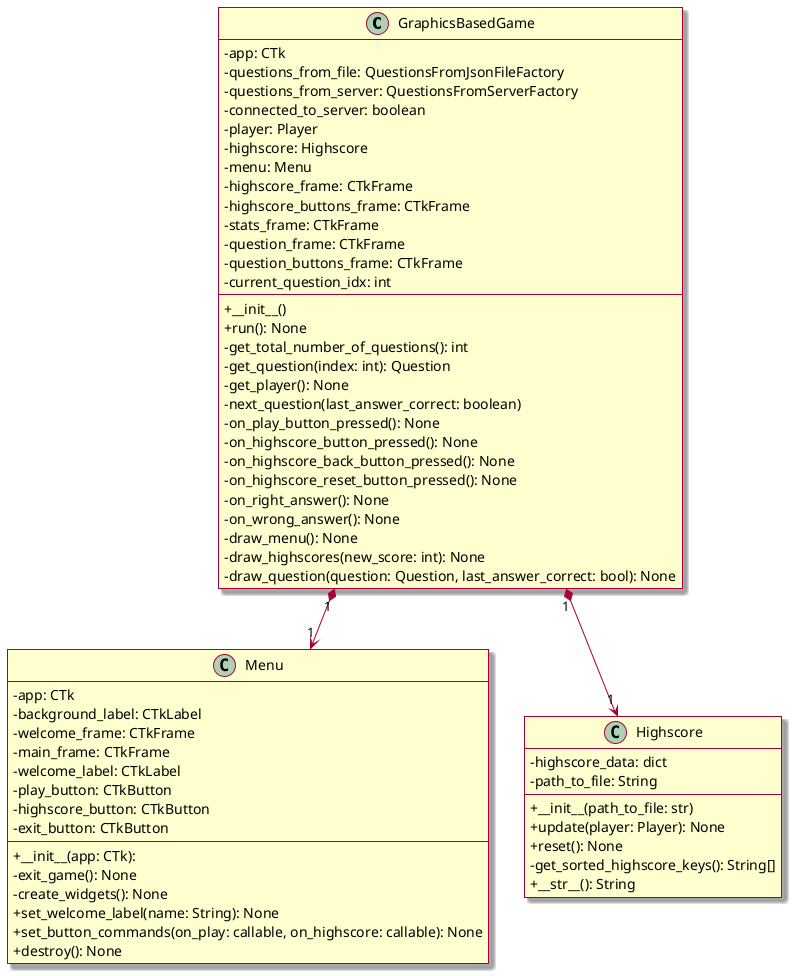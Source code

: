 @startuml
hide empty members
skin rose
skinparam classAttributeIconSize 0

class GraphicsBasedGame {
    - app: CTk
    - questions_from_file: QuestionsFromJsonFileFactory
    - questions_from_server: QuestionsFromServerFactory
    - connected_to_server: boolean
    - player: Player
    - highscore: Highscore
    - menu: Menu
    - highscore_frame: CTkFrame
    - highscore_buttons_frame: CTkFrame
    - stats_frame: CTkFrame
    - question_frame: CTkFrame
    - question_buttons_frame: CTkFrame
    - current_question_idx: int
    + __init__()
    + run(): None
    - get_total_number_of_questions(): int
    - get_question(index: int): Question
    - get_player(): None
    - next_question(last_answer_correct: boolean)
    - on_play_button_pressed(): None
    - on_highscore_button_pressed(): None
    - on_highscore_back_button_pressed(): None
    - on_highscore_reset_button_pressed(): None
    - on_right_answer(): None
    - on_wrong_answer(): None
    - draw_menu(): None
    - draw_highscores(new_score: int): None
    - draw_question(question: Question, last_answer_correct: bool): None

}

class Menu {
    - app: CTk
    - background_label: CTkLabel
    - welcome_frame: CTkFrame
    - main_frame: CTkFrame
    - welcome_label: CTkLabel
    - play_button: CTkButton
    - highscore_button: CTkButton
    - exit_button: CTkButton
    + __init__(app: CTk):
    - exit_game(): None
    - create_widgets(): None
    + set_welcome_label(name: String): None
    + set_button_commands(on_play: callable, on_highscore: callable): None
    + destroy(): None
}

class Highscore {
    - highscore_data: dict
    - path_to_file: String
    + __init__(path_to_file: str)
    + update(player: Player): None
    + reset(): None
    - get_sorted_highscore_keys(): String[]
    + __str__(): String
}

GraphicsBasedGame "1" *--> "1" Menu
GraphicsBasedGame "1" *--> "1" Highscore

@enduml